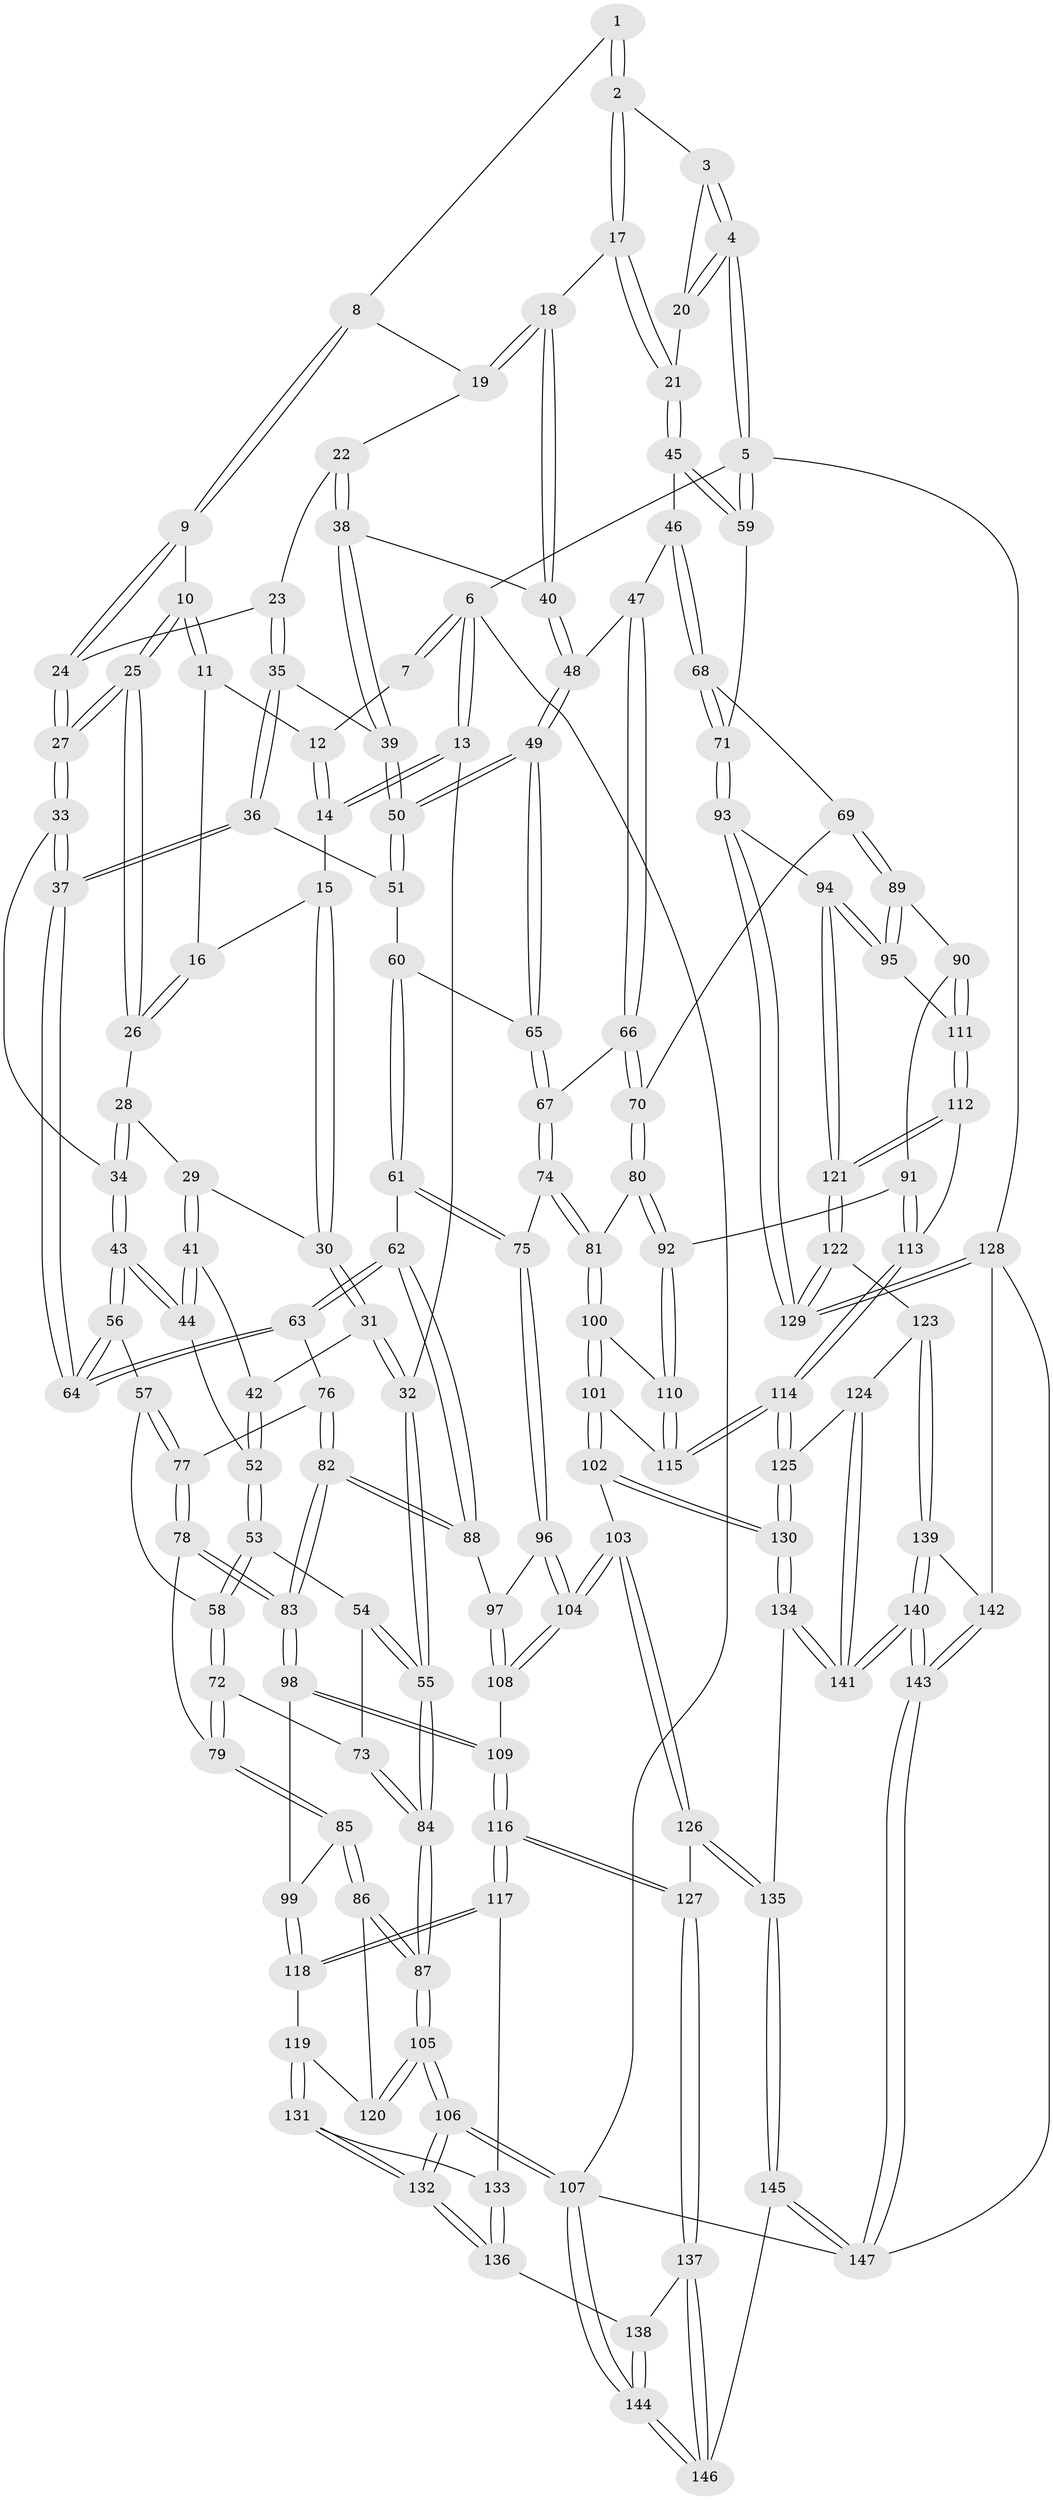 // coarse degree distribution, {3: 0.06862745098039216, 4: 0.3137254901960784, 5: 0.47058823529411764, 8: 0.00980392156862745, 9: 0.00980392156862745, 6: 0.10784313725490197, 7: 0.0196078431372549}
// Generated by graph-tools (version 1.1) at 2025/06/03/04/25 22:06:57]
// undirected, 147 vertices, 364 edges
graph export_dot {
graph [start="1"]
  node [color=gray90,style=filled];
  1 [pos="+0.4881977807447975+0"];
  2 [pos="+0.7037968618222697+0"];
  3 [pos="+0.7847370254712102+0"];
  4 [pos="+1+0"];
  5 [pos="+1+0"];
  6 [pos="+0+0"];
  7 [pos="+0.27515246084642286+0"];
  8 [pos="+0.4532243933288363+0.10918716184476047"];
  9 [pos="+0.37788613075882754+0.13315762673805034"];
  10 [pos="+0.3301270079239451+0.12244206262229404"];
  11 [pos="+0.2729363575729611+0"];
  12 [pos="+0.2729393800285376+0"];
  13 [pos="+0+0.09974572174410855"];
  14 [pos="+0+0.10511828600467804"];
  15 [pos="+0.032784342121510546+0.12393918397617337"];
  16 [pos="+0.16871274195290745+0.0871032055478562"];
  17 [pos="+0.7041536485535901+0.08123500093998318"];
  18 [pos="+0.6878300751083991+0.10648799229131045"];
  19 [pos="+0.4601361820670981+0.12382559279211276"];
  20 [pos="+0.9286524918582225+0.15198941811501016"];
  21 [pos="+0.891216221430762+0.2418259050271897"];
  22 [pos="+0.4725248233986294+0.1859884610549337"];
  23 [pos="+0.44719840171226394+0.19536657064455307"];
  24 [pos="+0.42389640582540156+0.19305474500517772"];
  25 [pos="+0.3021143077834991+0.1897237579006494"];
  26 [pos="+0.1823253172631264+0.14626271305275365"];
  27 [pos="+0.31340176946014653+0.244948242200464"];
  28 [pos="+0.17623434555152737+0.15933963075877638"];
  29 [pos="+0.10489135997831721+0.21094280665586923"];
  30 [pos="+0.07280193213611402+0.19114789383637687"];
  31 [pos="+0+0.2743479227459731"];
  32 [pos="+0+0.3104399588560873"];
  33 [pos="+0.3091212439051884+0.27782793580883147"];
  34 [pos="+0.20899217237598613+0.299292616383366"];
  35 [pos="+0.42426392184225+0.26905415104225183"];
  36 [pos="+0.3799776601716316+0.3016387288859672"];
  37 [pos="+0.3274521656456458+0.2976875692503324"];
  38 [pos="+0.47764574441625046+0.188318717949869"];
  39 [pos="+0.5068583916672514+0.27299777274576537"];
  40 [pos="+0.6710072175830993+0.13665925508651391"];
  41 [pos="+0.1056157652942385+0.21657266063221478"];
  42 [pos="+0.021662122911286247+0.2798012376620129"];
  43 [pos="+0.1963187357538067+0.30776059438643805"];
  44 [pos="+0.13003027202510015+0.28268583199879715"];
  45 [pos="+0.8999146540271641+0.25613633759306864"];
  46 [pos="+0.8410607490153642+0.32222862811448016"];
  47 [pos="+0.7417711389776447+0.34188616427559954"];
  48 [pos="+0.6418944565774956+0.267452076884127"];
  49 [pos="+0.5688313437158147+0.33621936465065994"];
  50 [pos="+0.5580417906904043+0.33022497696228365"];
  51 [pos="+0.4207862174183642+0.3287393645305144"];
  52 [pos="+0.08365305567351858+0.30429612096206976"];
  53 [pos="+0.06856764146907697+0.3853142744438881"];
  54 [pos="+0.0049464821094557685+0.39666673303669964"];
  55 [pos="+0+0.4350914200443908"];
  56 [pos="+0.17762497626818458+0.39430024664066493"];
  57 [pos="+0.16022639950327452+0.41167110181037553"];
  58 [pos="+0.14203553085844978+0.42119644664232186"];
  59 [pos="+1+0.3441207400607163"];
  60 [pos="+0.42779183348985333+0.3808240853459539"];
  61 [pos="+0.39710808997018715+0.47902683815687447"];
  62 [pos="+0.362433129461402+0.47160944897173"];
  63 [pos="+0.3322476872662897+0.4523460730254439"];
  64 [pos="+0.3303033508357508+0.4484943127140299"];
  65 [pos="+0.5670993497873709+0.3644108254590649"];
  66 [pos="+0.7203283535284881+0.4592407768121732"];
  67 [pos="+0.5688669121016677+0.40318774428208864"];
  68 [pos="+0.8428771012175497+0.41471034618715236"];
  69 [pos="+0.7908993519074021+0.4915522893434844"];
  70 [pos="+0.7370758222677624+0.48510917628138417"];
  71 [pos="+1+0.5106605745984218"];
  72 [pos="+0.11896109514675249+0.48692532538565014"];
  73 [pos="+0.11023306754451614+0.4892975943637633"];
  74 [pos="+0.518841442497456+0.4912992121034186"];
  75 [pos="+0.4412413295543491+0.5023501207898687"];
  76 [pos="+0.27192963759234495+0.49398400264807163"];
  77 [pos="+0.2264459854915812+0.49829622084618524"];
  78 [pos="+0.18399191017759126+0.5406340739270639"];
  79 [pos="+0.14200927275525066+0.523204857747364"];
  80 [pos="+0.6754110050276073+0.5743764164129356"];
  81 [pos="+0.57582979197344+0.5685017869660833"];
  82 [pos="+0.24659274968903938+0.6136682446358064"];
  83 [pos="+0.23176394198648595+0.6319599086191824"];
  84 [pos="+0+0.59073738110973"];
  85 [pos="+0.07555205207244038+0.6597752637303671"];
  86 [pos="+0+0.6596345777402226"];
  87 [pos="+0+0.6156642788776366"];
  88 [pos="+0.31850263020629566+0.5711217848381509"];
  89 [pos="+0.8038692262508139+0.5041858849531039"];
  90 [pos="+0.7906439331320808+0.6340002291844713"];
  91 [pos="+0.7831377718140083+0.6409324439848761"];
  92 [pos="+0.7042253554044119+0.6301293861620155"];
  93 [pos="+1+0.5624161190841538"];
  94 [pos="+1+0.5888266433391746"];
  95 [pos="+1+0.588677863522909"];
  96 [pos="+0.4398192066560398+0.508693617419919"];
  97 [pos="+0.35551669763032645+0.6079448522465936"];
  98 [pos="+0.2283397354275637+0.6526293194922337"];
  99 [pos="+0.1051283938029885+0.6691371456263661"];
  100 [pos="+0.5550962719205715+0.6367038129478391"];
  101 [pos="+0.5157898788474332+0.710748377623747"];
  102 [pos="+0.4873666385871272+0.7313437708406257"];
  103 [pos="+0.462525492291251+0.7456800912957093"];
  104 [pos="+0.43143403046885564+0.7121167980892417"];
  105 [pos="+0+1"];
  106 [pos="+0+1"];
  107 [pos="+0+1"];
  108 [pos="+0.3637970085019611+0.6845102017103816"];
  109 [pos="+0.2545463628535886+0.6823121123159703"];
  110 [pos="+0.6833919114093322+0.6863628328683696"];
  111 [pos="+0.9827741026084493+0.5993535576451038"];
  112 [pos="+0.8213718709220331+0.7178891466108568"];
  113 [pos="+0.8061749509858319+0.7156484384446172"];
  114 [pos="+0.7153385054269851+0.8033322552641605"];
  115 [pos="+0.6771974334793087+0.7331871211511278"];
  116 [pos="+0.23957791965799283+0.8254757389678463"];
  117 [pos="+0.22933575987404828+0.8240738809341163"];
  118 [pos="+0.1342010891278061+0.7621535511375307"];
  119 [pos="+0.07682728503979994+0.8257887412410713"];
  120 [pos="+0.07415367222121551+0.8236932952034095"];
  121 [pos="+0.893579057822163+0.7803337811573552"];
  122 [pos="+0.8917733202430812+0.830623369372983"];
  123 [pos="+0.8786960344958903+0.8507452163875665"];
  124 [pos="+0.8219366204775681+0.8536227601204045"];
  125 [pos="+0.7149264037118442+0.8344297352229655"];
  126 [pos="+0.45966412961013736+0.767153730727684"];
  127 [pos="+0.2946781497593839+0.89781156078419"];
  128 [pos="+1+0.8513813243419336"];
  129 [pos="+1+0.7942324371734243"];
  130 [pos="+0.7140962516304817+0.8354412593488489"];
  131 [pos="+0.08876497367766063+0.8523674235725823"];
  132 [pos="+0+1"];
  133 [pos="+0.09708044377678252+0.8578362891030962"];
  134 [pos="+0.6939392118368543+0.8659154427297171"];
  135 [pos="+0.5754701784181383+0.9365619650057391"];
  136 [pos="+0.11365894519602414+0.9202539736561985"];
  137 [pos="+0.2937659091065903+0.9137167061629291"];
  138 [pos="+0.1424590800481551+0.9411074069174048"];
  139 [pos="+0.8964605062968543+0.8885519814524327"];
  140 [pos="+0.8227571793902004+1"];
  141 [pos="+0.8072538544774354+1"];
  142 [pos="+0.9677826589927383+0.9315357814984113"];
  143 [pos="+0.8517603552607373+1"];
  144 [pos="+0.02697308746624837+1"];
  145 [pos="+0.4956095588512958+1"];
  146 [pos="+0.3848711446725323+1"];
  147 [pos="+0.8515187478684035+1"];
  1 -- 2;
  1 -- 2;
  1 -- 8;
  2 -- 3;
  2 -- 17;
  2 -- 17;
  3 -- 4;
  3 -- 4;
  3 -- 20;
  4 -- 5;
  4 -- 5;
  4 -- 20;
  4 -- 20;
  5 -- 6;
  5 -- 59;
  5 -- 59;
  5 -- 128;
  6 -- 7;
  6 -- 7;
  6 -- 13;
  6 -- 13;
  6 -- 107;
  7 -- 12;
  8 -- 9;
  8 -- 9;
  8 -- 19;
  9 -- 10;
  9 -- 24;
  9 -- 24;
  10 -- 11;
  10 -- 11;
  10 -- 25;
  10 -- 25;
  11 -- 12;
  11 -- 16;
  12 -- 14;
  12 -- 14;
  13 -- 14;
  13 -- 14;
  13 -- 32;
  14 -- 15;
  15 -- 16;
  15 -- 30;
  15 -- 30;
  16 -- 26;
  16 -- 26;
  17 -- 18;
  17 -- 21;
  17 -- 21;
  18 -- 19;
  18 -- 19;
  18 -- 40;
  18 -- 40;
  19 -- 22;
  20 -- 21;
  21 -- 45;
  21 -- 45;
  22 -- 23;
  22 -- 38;
  22 -- 38;
  23 -- 24;
  23 -- 35;
  23 -- 35;
  24 -- 27;
  24 -- 27;
  25 -- 26;
  25 -- 26;
  25 -- 27;
  25 -- 27;
  26 -- 28;
  27 -- 33;
  27 -- 33;
  28 -- 29;
  28 -- 34;
  28 -- 34;
  29 -- 30;
  29 -- 41;
  29 -- 41;
  30 -- 31;
  30 -- 31;
  31 -- 32;
  31 -- 32;
  31 -- 42;
  32 -- 55;
  32 -- 55;
  33 -- 34;
  33 -- 37;
  33 -- 37;
  34 -- 43;
  34 -- 43;
  35 -- 36;
  35 -- 36;
  35 -- 39;
  36 -- 37;
  36 -- 37;
  36 -- 51;
  37 -- 64;
  37 -- 64;
  38 -- 39;
  38 -- 39;
  38 -- 40;
  39 -- 50;
  39 -- 50;
  40 -- 48;
  40 -- 48;
  41 -- 42;
  41 -- 44;
  41 -- 44;
  42 -- 52;
  42 -- 52;
  43 -- 44;
  43 -- 44;
  43 -- 56;
  43 -- 56;
  44 -- 52;
  45 -- 46;
  45 -- 59;
  45 -- 59;
  46 -- 47;
  46 -- 68;
  46 -- 68;
  47 -- 48;
  47 -- 66;
  47 -- 66;
  48 -- 49;
  48 -- 49;
  49 -- 50;
  49 -- 50;
  49 -- 65;
  49 -- 65;
  50 -- 51;
  50 -- 51;
  51 -- 60;
  52 -- 53;
  52 -- 53;
  53 -- 54;
  53 -- 58;
  53 -- 58;
  54 -- 55;
  54 -- 55;
  54 -- 73;
  55 -- 84;
  55 -- 84;
  56 -- 57;
  56 -- 64;
  56 -- 64;
  57 -- 58;
  57 -- 77;
  57 -- 77;
  58 -- 72;
  58 -- 72;
  59 -- 71;
  60 -- 61;
  60 -- 61;
  60 -- 65;
  61 -- 62;
  61 -- 75;
  61 -- 75;
  62 -- 63;
  62 -- 63;
  62 -- 88;
  62 -- 88;
  63 -- 64;
  63 -- 64;
  63 -- 76;
  65 -- 67;
  65 -- 67;
  66 -- 67;
  66 -- 70;
  66 -- 70;
  67 -- 74;
  67 -- 74;
  68 -- 69;
  68 -- 71;
  68 -- 71;
  69 -- 70;
  69 -- 89;
  69 -- 89;
  70 -- 80;
  70 -- 80;
  71 -- 93;
  71 -- 93;
  72 -- 73;
  72 -- 79;
  72 -- 79;
  73 -- 84;
  73 -- 84;
  74 -- 75;
  74 -- 81;
  74 -- 81;
  75 -- 96;
  75 -- 96;
  76 -- 77;
  76 -- 82;
  76 -- 82;
  77 -- 78;
  77 -- 78;
  78 -- 79;
  78 -- 83;
  78 -- 83;
  79 -- 85;
  79 -- 85;
  80 -- 81;
  80 -- 92;
  80 -- 92;
  81 -- 100;
  81 -- 100;
  82 -- 83;
  82 -- 83;
  82 -- 88;
  82 -- 88;
  83 -- 98;
  83 -- 98;
  84 -- 87;
  84 -- 87;
  85 -- 86;
  85 -- 86;
  85 -- 99;
  86 -- 87;
  86 -- 87;
  86 -- 120;
  87 -- 105;
  87 -- 105;
  88 -- 97;
  89 -- 90;
  89 -- 95;
  89 -- 95;
  90 -- 91;
  90 -- 111;
  90 -- 111;
  91 -- 92;
  91 -- 113;
  91 -- 113;
  92 -- 110;
  92 -- 110;
  93 -- 94;
  93 -- 129;
  93 -- 129;
  94 -- 95;
  94 -- 95;
  94 -- 121;
  94 -- 121;
  95 -- 111;
  96 -- 97;
  96 -- 104;
  96 -- 104;
  97 -- 108;
  97 -- 108;
  98 -- 99;
  98 -- 109;
  98 -- 109;
  99 -- 118;
  99 -- 118;
  100 -- 101;
  100 -- 101;
  100 -- 110;
  101 -- 102;
  101 -- 102;
  101 -- 115;
  102 -- 103;
  102 -- 130;
  102 -- 130;
  103 -- 104;
  103 -- 104;
  103 -- 126;
  103 -- 126;
  104 -- 108;
  104 -- 108;
  105 -- 106;
  105 -- 106;
  105 -- 120;
  105 -- 120;
  106 -- 107;
  106 -- 107;
  106 -- 132;
  106 -- 132;
  107 -- 144;
  107 -- 144;
  107 -- 147;
  108 -- 109;
  109 -- 116;
  109 -- 116;
  110 -- 115;
  110 -- 115;
  111 -- 112;
  111 -- 112;
  112 -- 113;
  112 -- 121;
  112 -- 121;
  113 -- 114;
  113 -- 114;
  114 -- 115;
  114 -- 115;
  114 -- 125;
  114 -- 125;
  116 -- 117;
  116 -- 117;
  116 -- 127;
  116 -- 127;
  117 -- 118;
  117 -- 118;
  117 -- 133;
  118 -- 119;
  119 -- 120;
  119 -- 131;
  119 -- 131;
  121 -- 122;
  121 -- 122;
  122 -- 123;
  122 -- 129;
  122 -- 129;
  123 -- 124;
  123 -- 139;
  123 -- 139;
  124 -- 125;
  124 -- 141;
  124 -- 141;
  125 -- 130;
  125 -- 130;
  126 -- 127;
  126 -- 135;
  126 -- 135;
  127 -- 137;
  127 -- 137;
  128 -- 129;
  128 -- 129;
  128 -- 142;
  128 -- 147;
  130 -- 134;
  130 -- 134;
  131 -- 132;
  131 -- 132;
  131 -- 133;
  132 -- 136;
  132 -- 136;
  133 -- 136;
  133 -- 136;
  134 -- 135;
  134 -- 141;
  134 -- 141;
  135 -- 145;
  135 -- 145;
  136 -- 138;
  137 -- 138;
  137 -- 146;
  137 -- 146;
  138 -- 144;
  138 -- 144;
  139 -- 140;
  139 -- 140;
  139 -- 142;
  140 -- 141;
  140 -- 141;
  140 -- 143;
  140 -- 143;
  142 -- 143;
  142 -- 143;
  143 -- 147;
  143 -- 147;
  144 -- 146;
  144 -- 146;
  145 -- 146;
  145 -- 147;
  145 -- 147;
}
